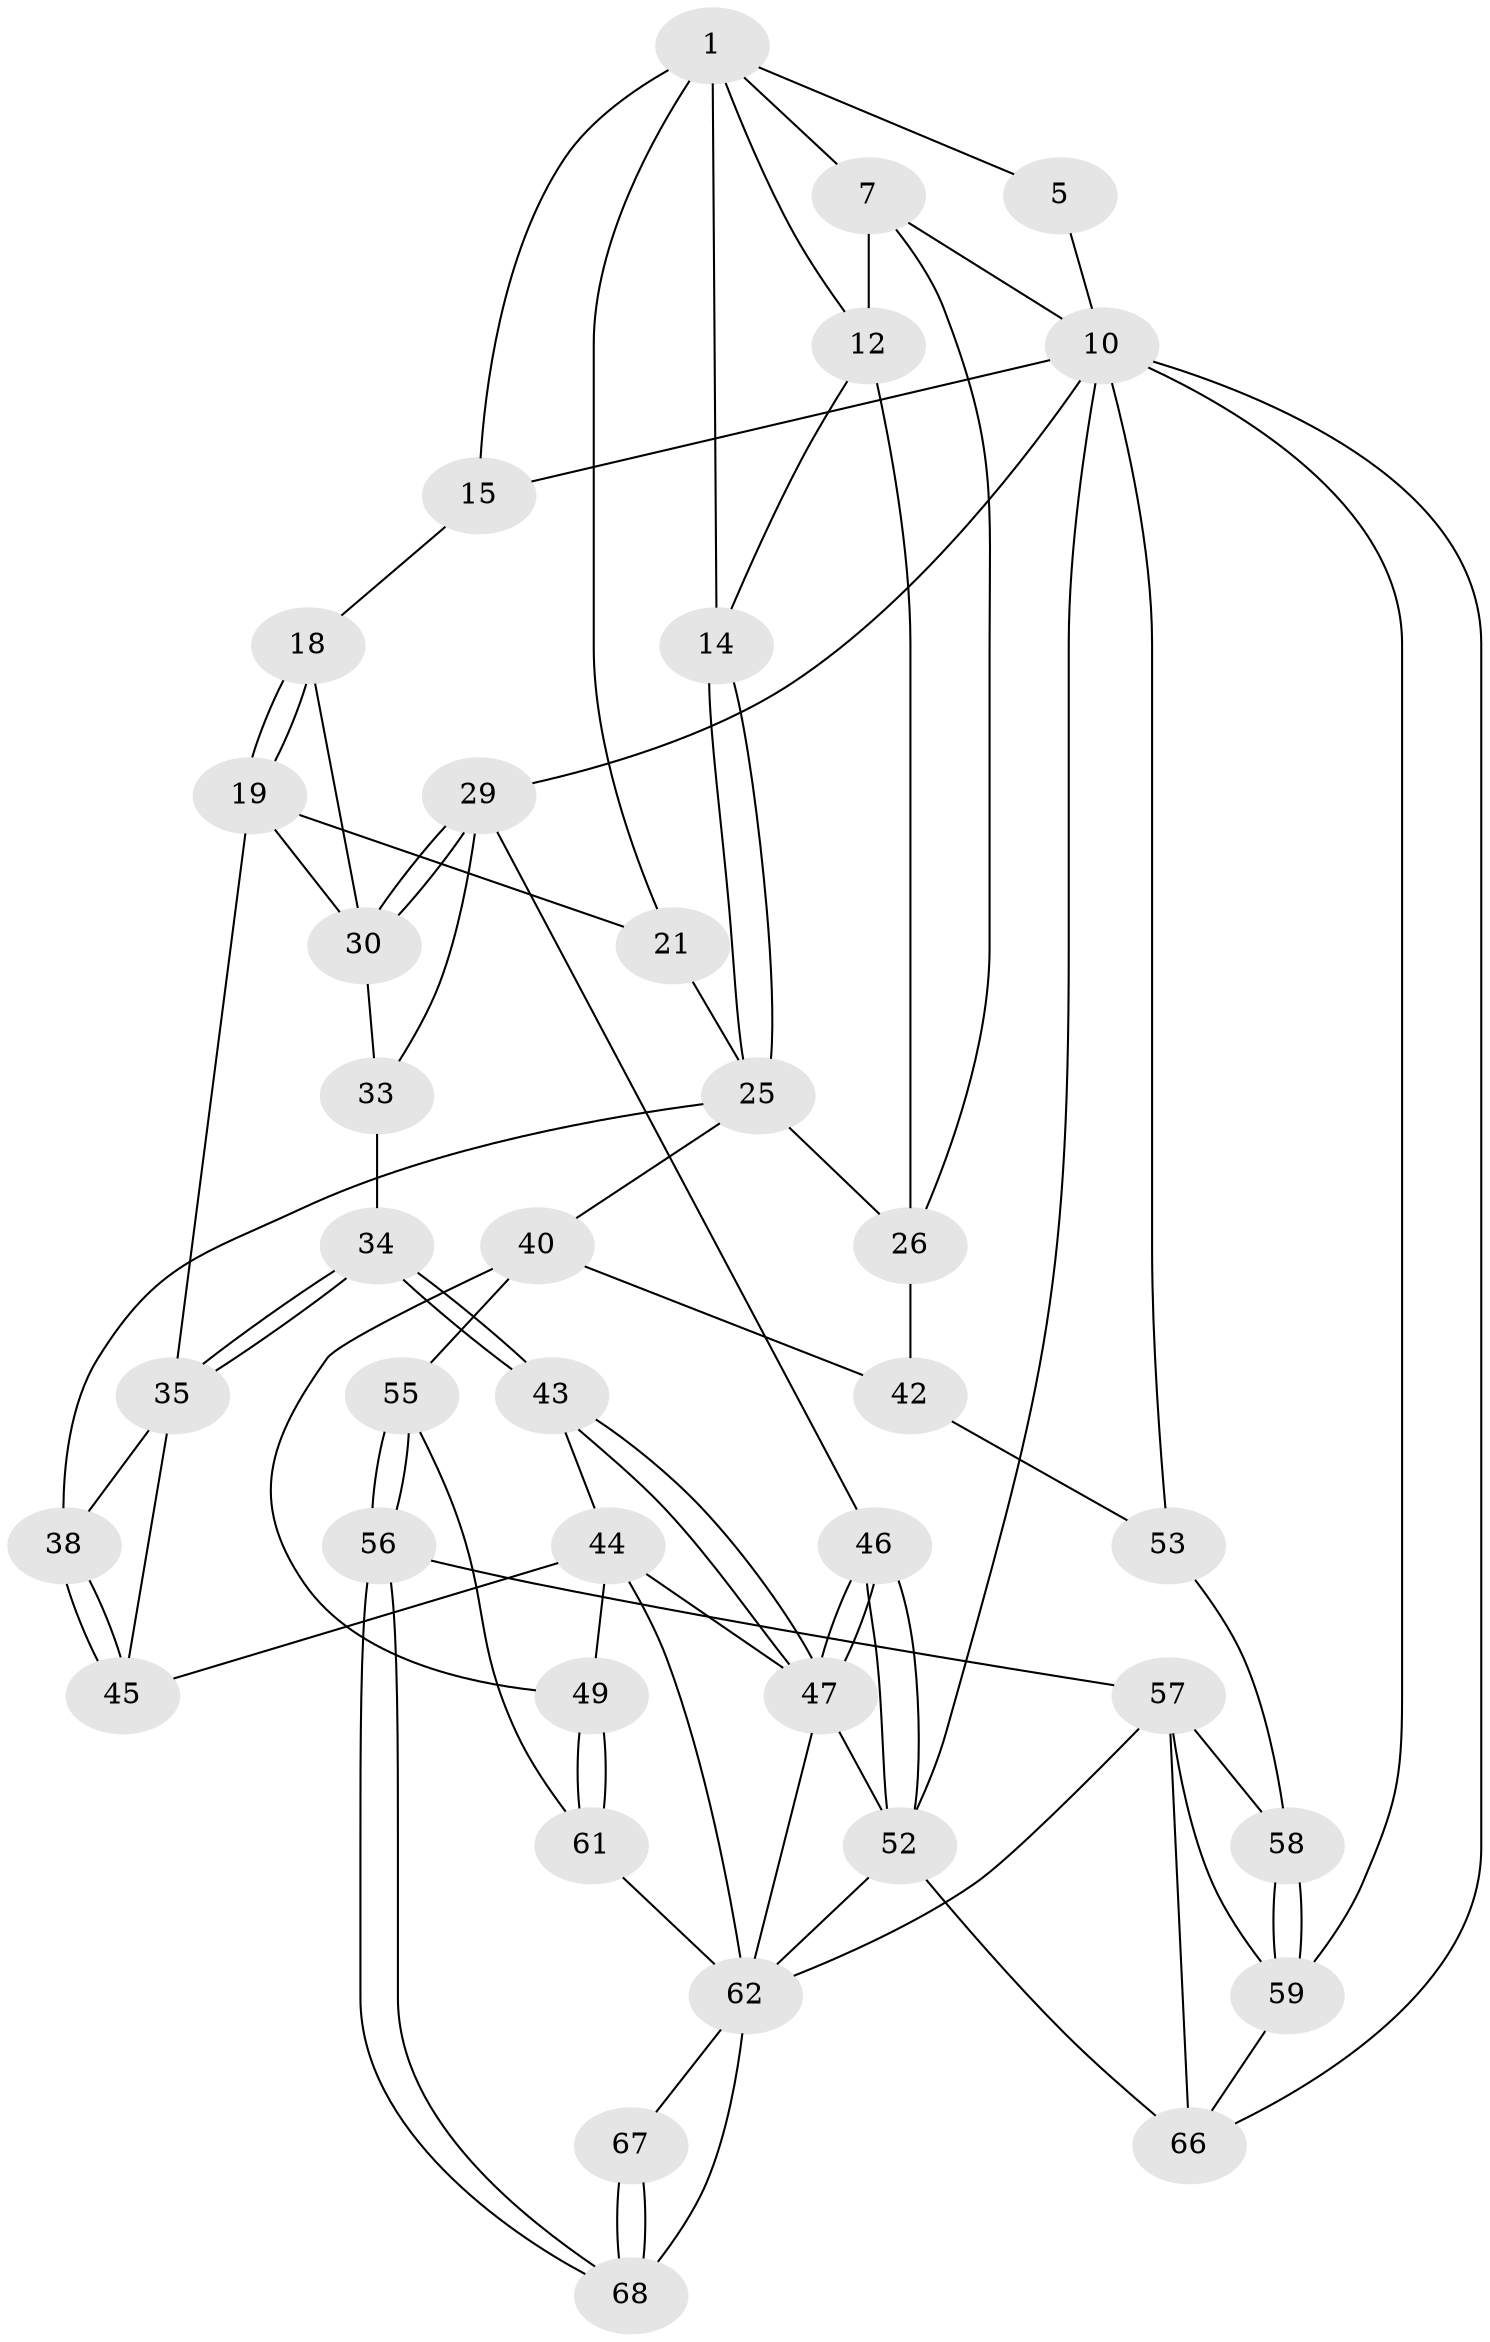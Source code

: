 // original degree distribution, {3: 0.02631578947368421, 5: 0.5, 6: 0.2236842105263158, 4: 0.25}
// Generated by graph-tools (version 1.1) at 2025/27/03/15/25 16:27:59]
// undirected, 38 vertices, 86 edges
graph export_dot {
graph [start="1"]
  node [color=gray90,style=filled];
  1 [pos="+0.13923714715103414+0",super="+6+2"];
  5 [pos="+0.12798906313963676+0"];
  7 [pos="+0.05524505777111758+0.21758755811504044",super="+22+8"];
  10 [pos="+0+0.39430642341822736",super="+54+11"];
  12 [pos="+0.197143863401029+0.16233426748532231",super="+13"];
  14 [pos="+0.3705088722836479+0.18800228169067582"];
  15 [pos="+1+0",super="+17"];
  18 [pos="+0.8041620509069903+0.21045500002366466"];
  19 [pos="+0.7413246831484004+0.2187309569239998",super="+20"];
  21 [pos="+0.6493966501413501+0.18250109584245655"];
  25 [pos="+0.3441382594512153+0.35628746597349026",super="+27"];
  26 [pos="+0.28109536918672606+0.37109603408858666",super="+31"];
  29 [pos="+1+0.40970293493953136",super="+36"];
  30 [pos="+0.9599374725315102+0.3422890956960534",super="+32"];
  33 [pos="+0.8699485401741652+0.4695030804858834"];
  34 [pos="+0.7643091694508148+0.4860832990635897"];
  35 [pos="+0.6745738542151395+0.3468621965893618",super="+37"];
  38 [pos="+0.4826150418445358+0.5345815470253727"];
  40 [pos="+0.46518292175124887+0.5501532325756145",super="+41"];
  42 [pos="+0.24048039462846704+0.5608460902051162"];
  43 [pos="+0.7406865808716971+0.5391238825392067"];
  44 [pos="+0.7045687727807973+0.5613323282455349",super="+48"];
  45 [pos="+0.6477207076269619+0.5004938635115163"];
  46 [pos="+1+0.6916139406695937"];
  47 [pos="+0.9279527531156245+0.7270386908103231",super="+50"];
  49 [pos="+0.5695117305189435+0.6318701499548353"];
  52 [pos="+1+1",super="+69"];
  53 [pos="+0.167831133859549+0.5801894839747214"];
  55 [pos="+0.3469742240540073+0.7667593412261399"];
  56 [pos="+0.31640983055153116+0.8194099191605402"];
  57 [pos="+0.21389694526450104+0.8366053996242137",super="+72"];
  58 [pos="+0.17735613222244814+0.659752052950781"];
  59 [pos="+0+0.8498918162857514",super="+60"];
  61 [pos="+0.4952290914213718+0.7722707040165949"];
  62 [pos="+0.6341062908774042+0.736823274072105",super="+65+63"];
  66 [pos="+0+1"];
  67 [pos="+0.5672022051521294+0.9229830323507408"];
  68 [pos="+0.49249922458238177+1"];
  1 -- 12;
  1 -- 7;
  1 -- 5;
  1 -- 21;
  1 -- 14;
  1 -- 15;
  5 -- 10;
  7 -- 12 [weight=2];
  7 -- 10;
  7 -- 26;
  10 -- 53;
  10 -- 66;
  10 -- 52;
  10 -- 29;
  10 -- 15 [weight=2];
  10 -- 59;
  12 -- 26;
  12 -- 14;
  14 -- 25;
  14 -- 25;
  15 -- 18;
  18 -- 19;
  18 -- 19;
  18 -- 30;
  19 -- 30;
  19 -- 35;
  19 -- 21;
  21 -- 25;
  25 -- 26;
  25 -- 40;
  25 -- 38;
  26 -- 42;
  29 -- 30;
  29 -- 30;
  29 -- 33;
  29 -- 46;
  30 -- 33;
  33 -- 34;
  34 -- 35;
  34 -- 35;
  34 -- 43;
  34 -- 43;
  35 -- 45;
  35 -- 38;
  38 -- 45;
  38 -- 45;
  40 -- 49;
  40 -- 42;
  40 -- 55;
  42 -- 53;
  43 -- 44;
  43 -- 47;
  43 -- 47;
  44 -- 45;
  44 -- 49;
  44 -- 62;
  44 -- 47;
  46 -- 47;
  46 -- 47;
  46 -- 52;
  46 -- 52;
  47 -- 52;
  47 -- 62;
  49 -- 61;
  49 -- 61;
  52 -- 66;
  52 -- 62;
  53 -- 58;
  55 -- 56;
  55 -- 56;
  55 -- 61;
  56 -- 57;
  56 -- 68;
  56 -- 68;
  57 -- 58;
  57 -- 66;
  57 -- 59;
  57 -- 62 [weight=2];
  58 -- 59;
  58 -- 59;
  59 -- 66;
  61 -- 62;
  62 -- 67 [weight=2];
  62 -- 68;
  67 -- 68;
  67 -- 68;
}
